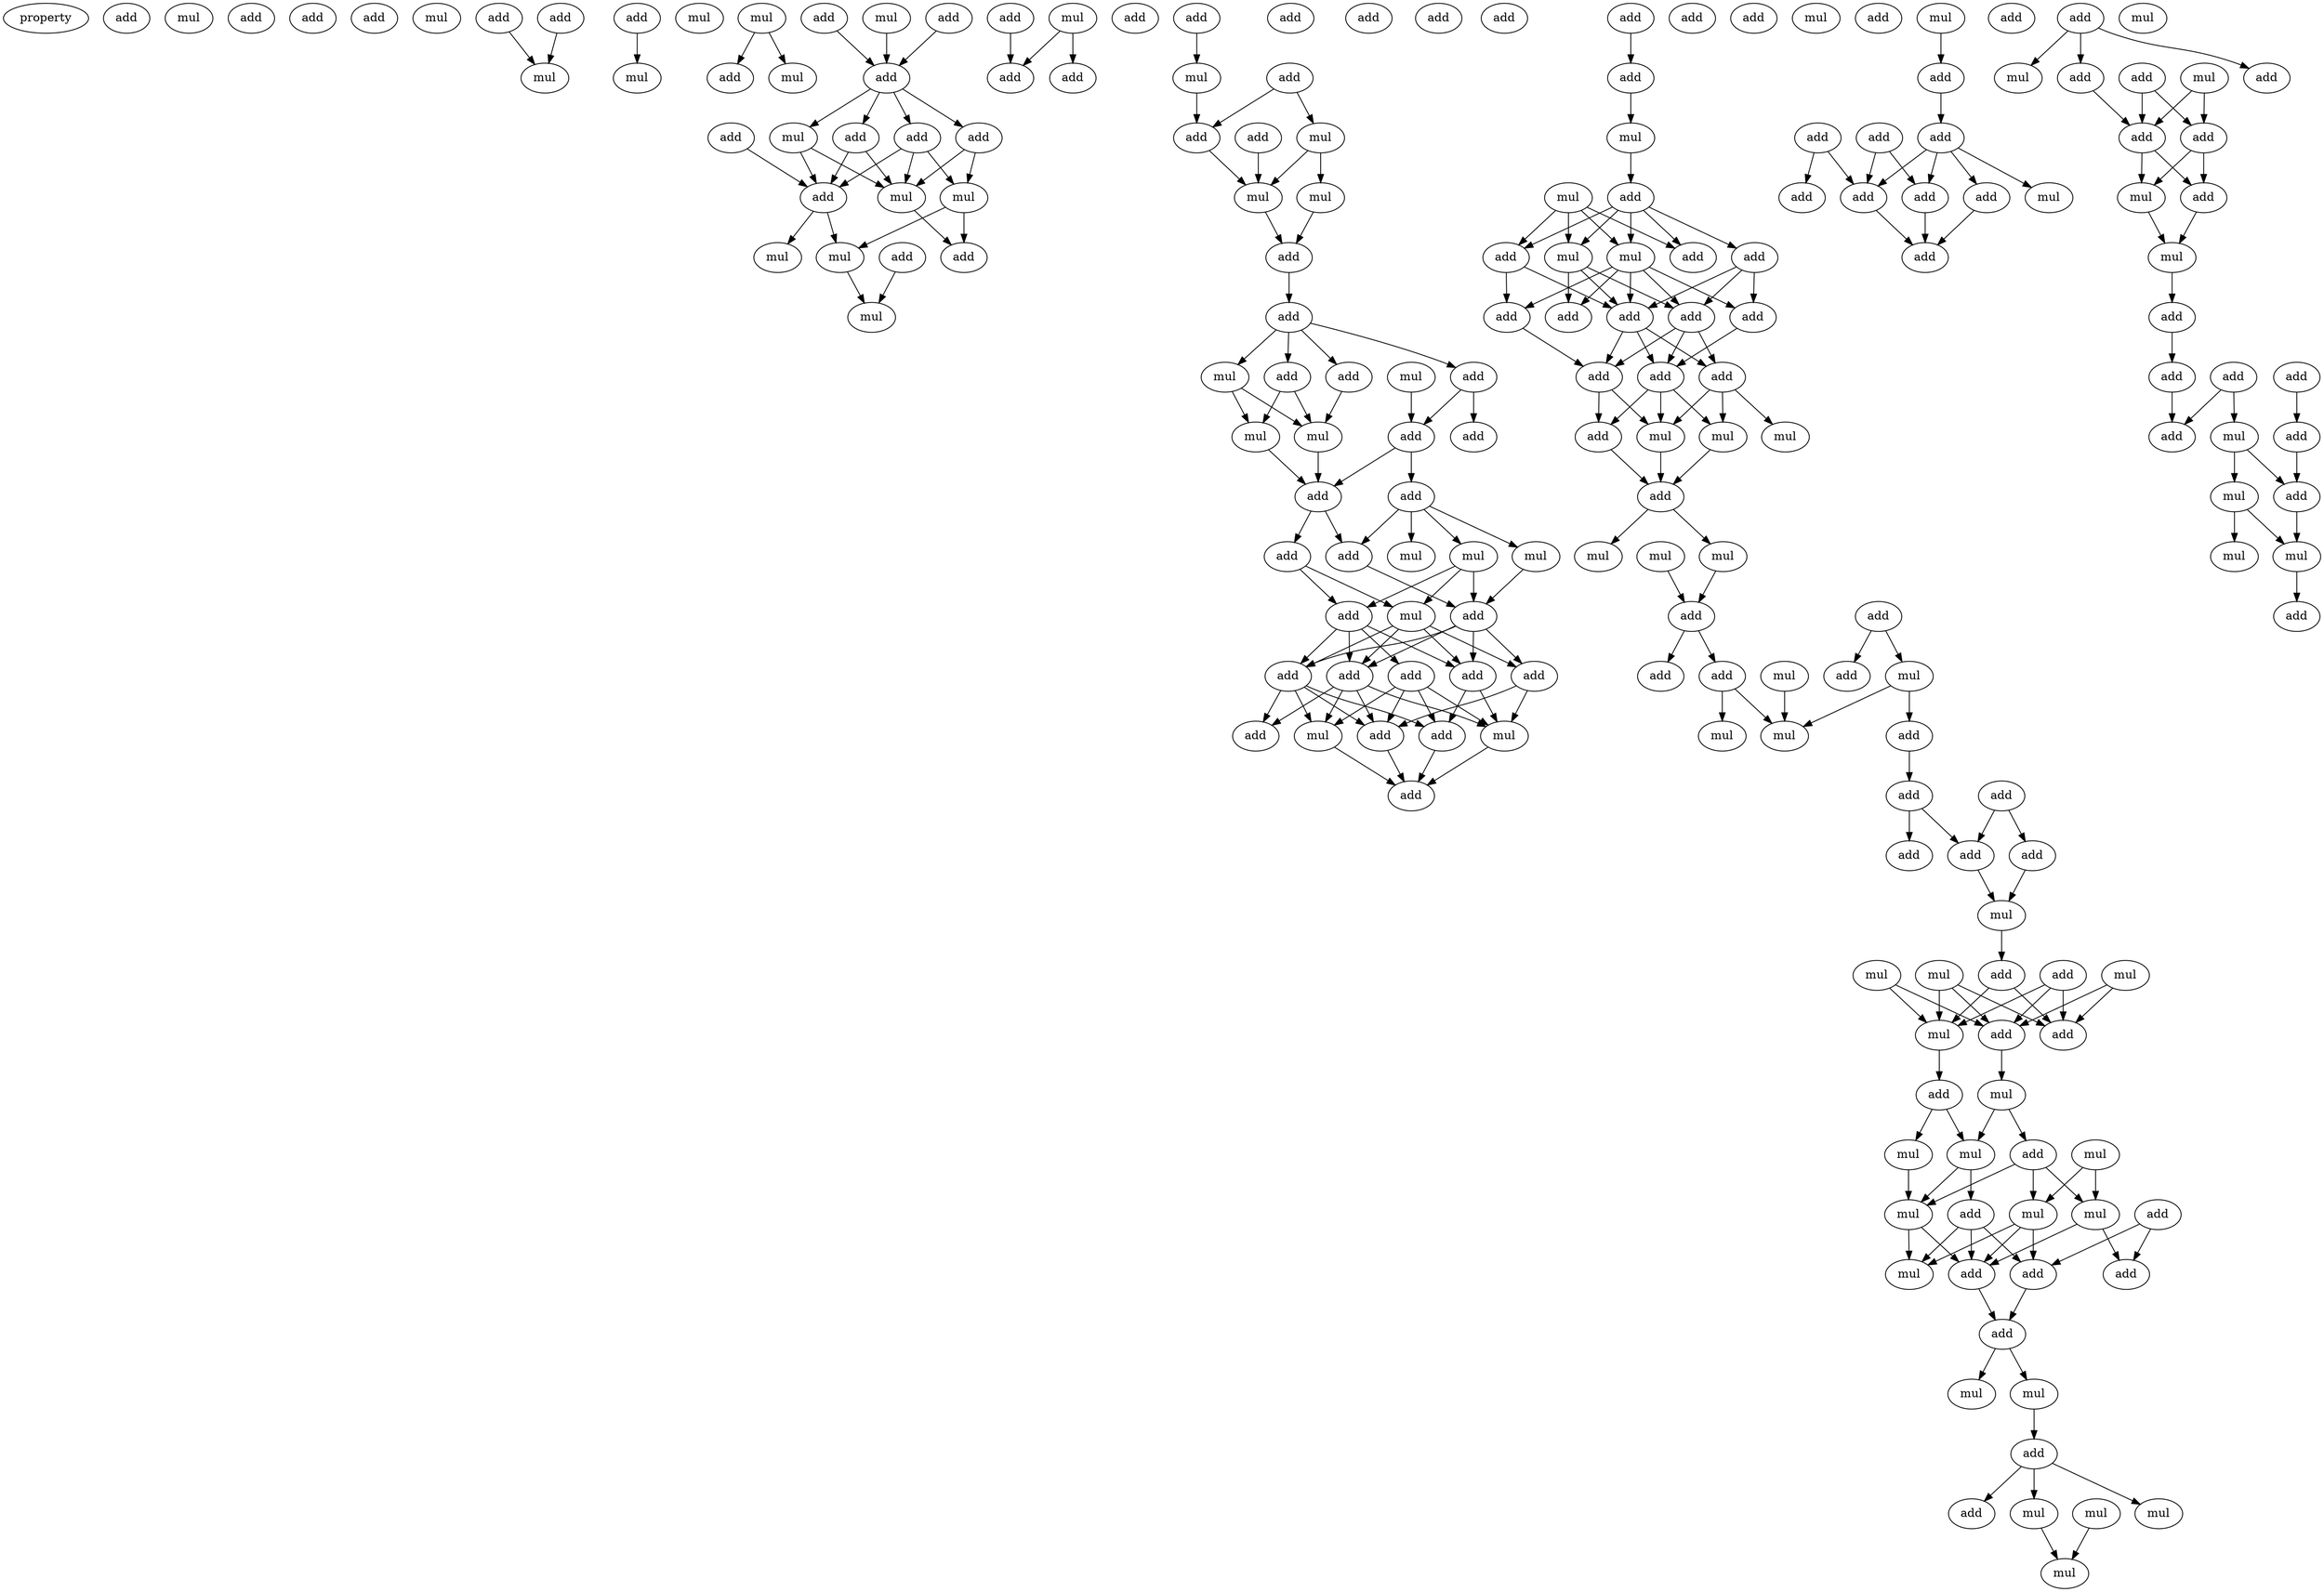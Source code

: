 digraph {
    node [fontcolor=black]
    property [mul=2,lf=1.3]
    0 [ label = add ];
    1 [ label = mul ];
    2 [ label = add ];
    3 [ label = add ];
    4 [ label = add ];
    5 [ label = mul ];
    6 [ label = add ];
    7 [ label = add ];
    8 [ label = mul ];
    9 [ label = add ];
    10 [ label = mul ];
    11 [ label = mul ];
    12 [ label = mul ];
    13 [ label = add ];
    14 [ label = add ];
    15 [ label = mul ];
    16 [ label = mul ];
    17 [ label = add ];
    18 [ label = add ];
    19 [ label = mul ];
    20 [ label = add ];
    21 [ label = add ];
    22 [ label = add ];
    23 [ label = add ];
    24 [ label = add ];
    25 [ label = mul ];
    26 [ label = mul ];
    27 [ label = mul ];
    28 [ label = add ];
    29 [ label = mul ];
    30 [ label = add ];
    31 [ label = mul ];
    32 [ label = mul ];
    33 [ label = add ];
    34 [ label = add ];
    35 [ label = add ];
    36 [ label = add ];
    37 [ label = add ];
    38 [ label = add ];
    39 [ label = add ];
    40 [ label = add ];
    41 [ label = mul ];
    42 [ label = add ];
    43 [ label = add ];
    44 [ label = add ];
    45 [ label = mul ];
    46 [ label = mul ];
    47 [ label = mul ];
    48 [ label = add ];
    49 [ label = add ];
    50 [ label = mul ];
    51 [ label = add ];
    52 [ label = add ];
    53 [ label = add ];
    54 [ label = mul ];
    55 [ label = mul ];
    56 [ label = add ];
    57 [ label = mul ];
    58 [ label = add ];
    59 [ label = add ];
    60 [ label = add ];
    61 [ label = mul ];
    62 [ label = mul ];
    63 [ label = mul ];
    64 [ label = add ];
    65 [ label = add ];
    66 [ label = add ];
    67 [ label = add ];
    68 [ label = mul ];
    69 [ label = add ];
    70 [ label = add ];
    71 [ label = add ];
    72 [ label = add ];
    73 [ label = add ];
    74 [ label = add ];
    75 [ label = mul ];
    76 [ label = add ];
    77 [ label = mul ];
    78 [ label = add ];
    79 [ label = add ];
    80 [ label = add ];
    81 [ label = add ];
    82 [ label = add ];
    83 [ label = mul ];
    84 [ label = add ];
    85 [ label = mul ];
    86 [ label = mul ];
    87 [ label = mul ];
    88 [ label = add ];
    89 [ label = add ];
    90 [ label = add ];
    91 [ label = add ];
    92 [ label = add ];
    93 [ label = add ];
    94 [ label = add ];
    95 [ label = add ];
    96 [ label = add ];
    97 [ label = add ];
    98 [ label = add ];
    99 [ label = add ];
    100 [ label = mul ];
    101 [ label = mul ];
    102 [ label = mul ];
    103 [ label = add ];
    104 [ label = mul ];
    105 [ label = mul ];
    106 [ label = mul ];
    107 [ label = add ];
    108 [ label = add ];
    109 [ label = mul ];
    110 [ label = add ];
    111 [ label = add ];
    112 [ label = mul ];
    113 [ label = add ];
    114 [ label = add ];
    115 [ label = mul ];
    116 [ label = mul ];
    117 [ label = add ];
    118 [ label = add ];
    119 [ label = add ];
    120 [ label = add ];
    121 [ label = add ];
    122 [ label = add ];
    123 [ label = mul ];
    124 [ label = mul ];
    125 [ label = mul ];
    126 [ label = mul ];
    127 [ label = add ];
    128 [ label = add ];
    129 [ label = add ];
    130 [ label = add ];
    131 [ label = mul ];
    132 [ label = mul ];
    133 [ label = add ];
    134 [ label = mul ];
    135 [ label = add ];
    136 [ label = mul ];
    137 [ label = mul ];
    138 [ label = add ];
    139 [ label = mul ];
    140 [ label = mul ];
    141 [ label = mul ];
    142 [ label = add ];
    143 [ label = add ];
    144 [ label = add ];
    145 [ label = add ];
    146 [ label = mul ];
    147 [ label = add ];
    148 [ label = add ];
    149 [ label = mul ];
    150 [ label = mul ];
    151 [ label = mul ];
    152 [ label = add ];
    153 [ label = add ];
    154 [ label = mul ];
    155 [ label = mul ];
    156 [ label = mul ];
    157 [ label = add ];
    158 [ label = mul ];
    159 [ label = mul ];
    160 [ label = add ];
    161 [ label = add ];
    162 [ label = add ];
    163 [ label = add ];
    164 [ label = add ];
    165 [ label = add ];
    166 [ label = mul ];
    167 [ label = add ];
    168 [ label = add ];
    169 [ label = add ];
    170 [ label = add ];
    171 [ label = add ];
    172 [ label = mul ];
    173 [ label = mul ];
    174 [ label = add ];
    175 [ label = add ];
    176 [ label = add ];
    177 [ label = add ];
    178 [ label = add ];
    179 [ label = mul ];
    180 [ label = add ];
    181 [ label = mul ];
    182 [ label = add ];
    183 [ label = mul ];
    184 [ label = add ];
    185 [ label = add ];
    186 [ label = add ];
    187 [ label = add ];
    188 [ label = mul ];
    189 [ label = add ];
    190 [ label = mul ];
    191 [ label = add ];
    192 [ label = mul ];
    193 [ label = mul ];
    194 [ label = add ];
    6 -> 8 [ name = 0 ];
    7 -> 8 [ name = 1 ];
    9 -> 11 [ name = 2 ];
    12 -> 13 [ name = 3 ];
    12 -> 15 [ name = 4 ];
    14 -> 18 [ name = 5 ];
    16 -> 18 [ name = 6 ];
    17 -> 18 [ name = 7 ];
    18 -> 19 [ name = 8 ];
    18 -> 20 [ name = 9 ];
    18 -> 22 [ name = 10 ];
    18 -> 23 [ name = 11 ];
    19 -> 24 [ name = 12 ];
    19 -> 25 [ name = 13 ];
    20 -> 24 [ name = 14 ];
    20 -> 25 [ name = 15 ];
    20 -> 26 [ name = 16 ];
    21 -> 24 [ name = 17 ];
    22 -> 24 [ name = 18 ];
    22 -> 25 [ name = 19 ];
    23 -> 25 [ name = 20 ];
    23 -> 26 [ name = 21 ];
    24 -> 27 [ name = 22 ];
    24 -> 29 [ name = 23 ];
    25 -> 28 [ name = 24 ];
    26 -> 28 [ name = 25 ];
    26 -> 29 [ name = 26 ];
    29 -> 31 [ name = 27 ];
    30 -> 31 [ name = 28 ];
    32 -> 36 [ name = 29 ];
    32 -> 38 [ name = 30 ];
    34 -> 36 [ name = 31 ];
    35 -> 41 [ name = 32 ];
    40 -> 44 [ name = 33 ];
    40 -> 45 [ name = 34 ];
    41 -> 44 [ name = 35 ];
    43 -> 46 [ name = 36 ];
    44 -> 46 [ name = 37 ];
    45 -> 46 [ name = 38 ];
    45 -> 47 [ name = 39 ];
    46 -> 48 [ name = 40 ];
    47 -> 48 [ name = 41 ];
    48 -> 49 [ name = 42 ];
    49 -> 50 [ name = 43 ];
    49 -> 51 [ name = 44 ];
    49 -> 52 [ name = 45 ];
    49 -> 53 [ name = 46 ];
    50 -> 55 [ name = 47 ];
    50 -> 57 [ name = 48 ];
    51 -> 56 [ name = 49 ];
    51 -> 58 [ name = 50 ];
    52 -> 55 [ name = 51 ];
    52 -> 57 [ name = 52 ];
    53 -> 57 [ name = 53 ];
    54 -> 56 [ name = 54 ];
    55 -> 60 [ name = 55 ];
    56 -> 59 [ name = 56 ];
    56 -> 60 [ name = 57 ];
    57 -> 60 [ name = 58 ];
    59 -> 61 [ name = 59 ];
    59 -> 62 [ name = 60 ];
    59 -> 63 [ name = 61 ];
    59 -> 65 [ name = 62 ];
    60 -> 64 [ name = 63 ];
    60 -> 65 [ name = 64 ];
    62 -> 66 [ name = 65 ];
    63 -> 66 [ name = 66 ];
    63 -> 67 [ name = 67 ];
    63 -> 68 [ name = 68 ];
    64 -> 67 [ name = 69 ];
    64 -> 68 [ name = 70 ];
    65 -> 66 [ name = 71 ];
    66 -> 69 [ name = 72 ];
    66 -> 70 [ name = 73 ];
    66 -> 71 [ name = 74 ];
    66 -> 72 [ name = 75 ];
    67 -> 69 [ name = 76 ];
    67 -> 70 [ name = 77 ];
    67 -> 71 [ name = 78 ];
    67 -> 73 [ name = 79 ];
    68 -> 69 [ name = 80 ];
    68 -> 70 [ name = 81 ];
    68 -> 71 [ name = 82 ];
    68 -> 72 [ name = 83 ];
    69 -> 74 [ name = 84 ];
    69 -> 76 [ name = 85 ];
    69 -> 77 [ name = 86 ];
    69 -> 78 [ name = 87 ];
    70 -> 75 [ name = 88 ];
    70 -> 78 [ name = 89 ];
    71 -> 74 [ name = 90 ];
    71 -> 75 [ name = 91 ];
    71 -> 76 [ name = 92 ];
    71 -> 77 [ name = 93 ];
    72 -> 74 [ name = 94 ];
    72 -> 75 [ name = 95 ];
    73 -> 74 [ name = 96 ];
    73 -> 75 [ name = 97 ];
    73 -> 77 [ name = 98 ];
    73 -> 78 [ name = 99 ];
    74 -> 79 [ name = 100 ];
    75 -> 79 [ name = 101 ];
    77 -> 79 [ name = 102 ];
    78 -> 79 [ name = 103 ];
    81 -> 82 [ name = 104 ];
    82 -> 83 [ name = 105 ];
    83 -> 84 [ name = 106 ];
    84 -> 86 [ name = 107 ];
    84 -> 87 [ name = 108 ];
    84 -> 88 [ name = 109 ];
    84 -> 89 [ name = 110 ];
    84 -> 90 [ name = 111 ];
    85 -> 86 [ name = 112 ];
    85 -> 87 [ name = 113 ];
    85 -> 88 [ name = 114 ];
    85 -> 90 [ name = 115 ];
    86 -> 91 [ name = 116 ];
    86 -> 92 [ name = 117 ];
    86 -> 93 [ name = 118 ];
    86 -> 94 [ name = 119 ];
    86 -> 95 [ name = 120 ];
    87 -> 93 [ name = 121 ];
    87 -> 94 [ name = 122 ];
    87 -> 95 [ name = 123 ];
    89 -> 92 [ name = 124 ];
    89 -> 93 [ name = 125 ];
    89 -> 94 [ name = 126 ];
    90 -> 91 [ name = 127 ];
    90 -> 94 [ name = 128 ];
    91 -> 96 [ name = 129 ];
    92 -> 98 [ name = 130 ];
    93 -> 96 [ name = 131 ];
    93 -> 97 [ name = 132 ];
    93 -> 98 [ name = 133 ];
    94 -> 96 [ name = 134 ];
    94 -> 97 [ name = 135 ];
    94 -> 98 [ name = 136 ];
    96 -> 99 [ name = 137 ];
    96 -> 100 [ name = 138 ];
    97 -> 100 [ name = 139 ];
    97 -> 101 [ name = 140 ];
    97 -> 102 [ name = 141 ];
    98 -> 99 [ name = 142 ];
    98 -> 100 [ name = 143 ];
    98 -> 101 [ name = 144 ];
    99 -> 103 [ name = 145 ];
    100 -> 103 [ name = 146 ];
    101 -> 103 [ name = 147 ];
    103 -> 104 [ name = 148 ];
    103 -> 106 [ name = 149 ];
    105 -> 107 [ name = 150 ];
    106 -> 107 [ name = 151 ];
    107 -> 111 [ name = 152 ];
    107 -> 113 [ name = 153 ];
    108 -> 110 [ name = 154 ];
    108 -> 112 [ name = 155 ];
    109 -> 116 [ name = 156 ];
    111 -> 115 [ name = 157 ];
    111 -> 116 [ name = 158 ];
    112 -> 114 [ name = 159 ];
    112 -> 116 [ name = 160 ];
    114 -> 117 [ name = 161 ];
    117 -> 120 [ name = 162 ];
    117 -> 121 [ name = 163 ];
    118 -> 121 [ name = 164 ];
    118 -> 122 [ name = 165 ];
    121 -> 123 [ name = 166 ];
    122 -> 123 [ name = 167 ];
    123 -> 128 [ name = 168 ];
    124 -> 129 [ name = 169 ];
    124 -> 130 [ name = 170 ];
    124 -> 131 [ name = 171 ];
    125 -> 130 [ name = 172 ];
    125 -> 131 [ name = 173 ];
    126 -> 129 [ name = 174 ];
    126 -> 130 [ name = 175 ];
    127 -> 129 [ name = 176 ];
    127 -> 130 [ name = 177 ];
    127 -> 131 [ name = 178 ];
    128 -> 129 [ name = 179 ];
    128 -> 131 [ name = 180 ];
    130 -> 132 [ name = 181 ];
    131 -> 133 [ name = 182 ];
    132 -> 135 [ name = 183 ];
    132 -> 136 [ name = 184 ];
    133 -> 134 [ name = 185 ];
    133 -> 136 [ name = 186 ];
    134 -> 139 [ name = 187 ];
    135 -> 139 [ name = 188 ];
    135 -> 140 [ name = 189 ];
    135 -> 141 [ name = 190 ];
    136 -> 138 [ name = 191 ];
    136 -> 139 [ name = 192 ];
    137 -> 140 [ name = 193 ];
    137 -> 141 [ name = 194 ];
    138 -> 143 [ name = 195 ];
    138 -> 145 [ name = 196 ];
    138 -> 146 [ name = 197 ];
    139 -> 143 [ name = 198 ];
    139 -> 146 [ name = 199 ];
    140 -> 143 [ name = 200 ];
    140 -> 144 [ name = 201 ];
    141 -> 143 [ name = 202 ];
    141 -> 145 [ name = 203 ];
    141 -> 146 [ name = 204 ];
    142 -> 144 [ name = 205 ];
    142 -> 145 [ name = 206 ];
    143 -> 147 [ name = 207 ];
    145 -> 147 [ name = 208 ];
    147 -> 149 [ name = 209 ];
    147 -> 150 [ name = 210 ];
    150 -> 152 [ name = 211 ];
    152 -> 153 [ name = 212 ];
    152 -> 154 [ name = 213 ];
    152 -> 155 [ name = 214 ];
    154 -> 158 [ name = 215 ];
    156 -> 158 [ name = 216 ];
    159 -> 160 [ name = 217 ];
    160 -> 163 [ name = 218 ];
    161 -> 165 [ name = 219 ];
    161 -> 167 [ name = 220 ];
    162 -> 164 [ name = 221 ];
    162 -> 165 [ name = 222 ];
    163 -> 165 [ name = 223 ];
    163 -> 166 [ name = 224 ];
    163 -> 167 [ name = 225 ];
    163 -> 168 [ name = 226 ];
    165 -> 169 [ name = 227 ];
    167 -> 169 [ name = 228 ];
    168 -> 169 [ name = 229 ];
    171 -> 172 [ name = 230 ];
    171 -> 175 [ name = 231 ];
    171 -> 176 [ name = 232 ];
    173 -> 177 [ name = 233 ];
    173 -> 178 [ name = 234 ];
    174 -> 177 [ name = 235 ];
    174 -> 178 [ name = 236 ];
    175 -> 177 [ name = 237 ];
    177 -> 179 [ name = 238 ];
    177 -> 180 [ name = 239 ];
    178 -> 179 [ name = 240 ];
    178 -> 180 [ name = 241 ];
    179 -> 181 [ name = 242 ];
    180 -> 181 [ name = 243 ];
    181 -> 182 [ name = 244 ];
    182 -> 186 [ name = 245 ];
    184 -> 188 [ name = 246 ];
    184 -> 189 [ name = 247 ];
    185 -> 187 [ name = 248 ];
    186 -> 189 [ name = 249 ];
    187 -> 191 [ name = 250 ];
    188 -> 190 [ name = 251 ];
    188 -> 191 [ name = 252 ];
    190 -> 192 [ name = 253 ];
    190 -> 193 [ name = 254 ];
    191 -> 193 [ name = 255 ];
    193 -> 194 [ name = 256 ];
}
